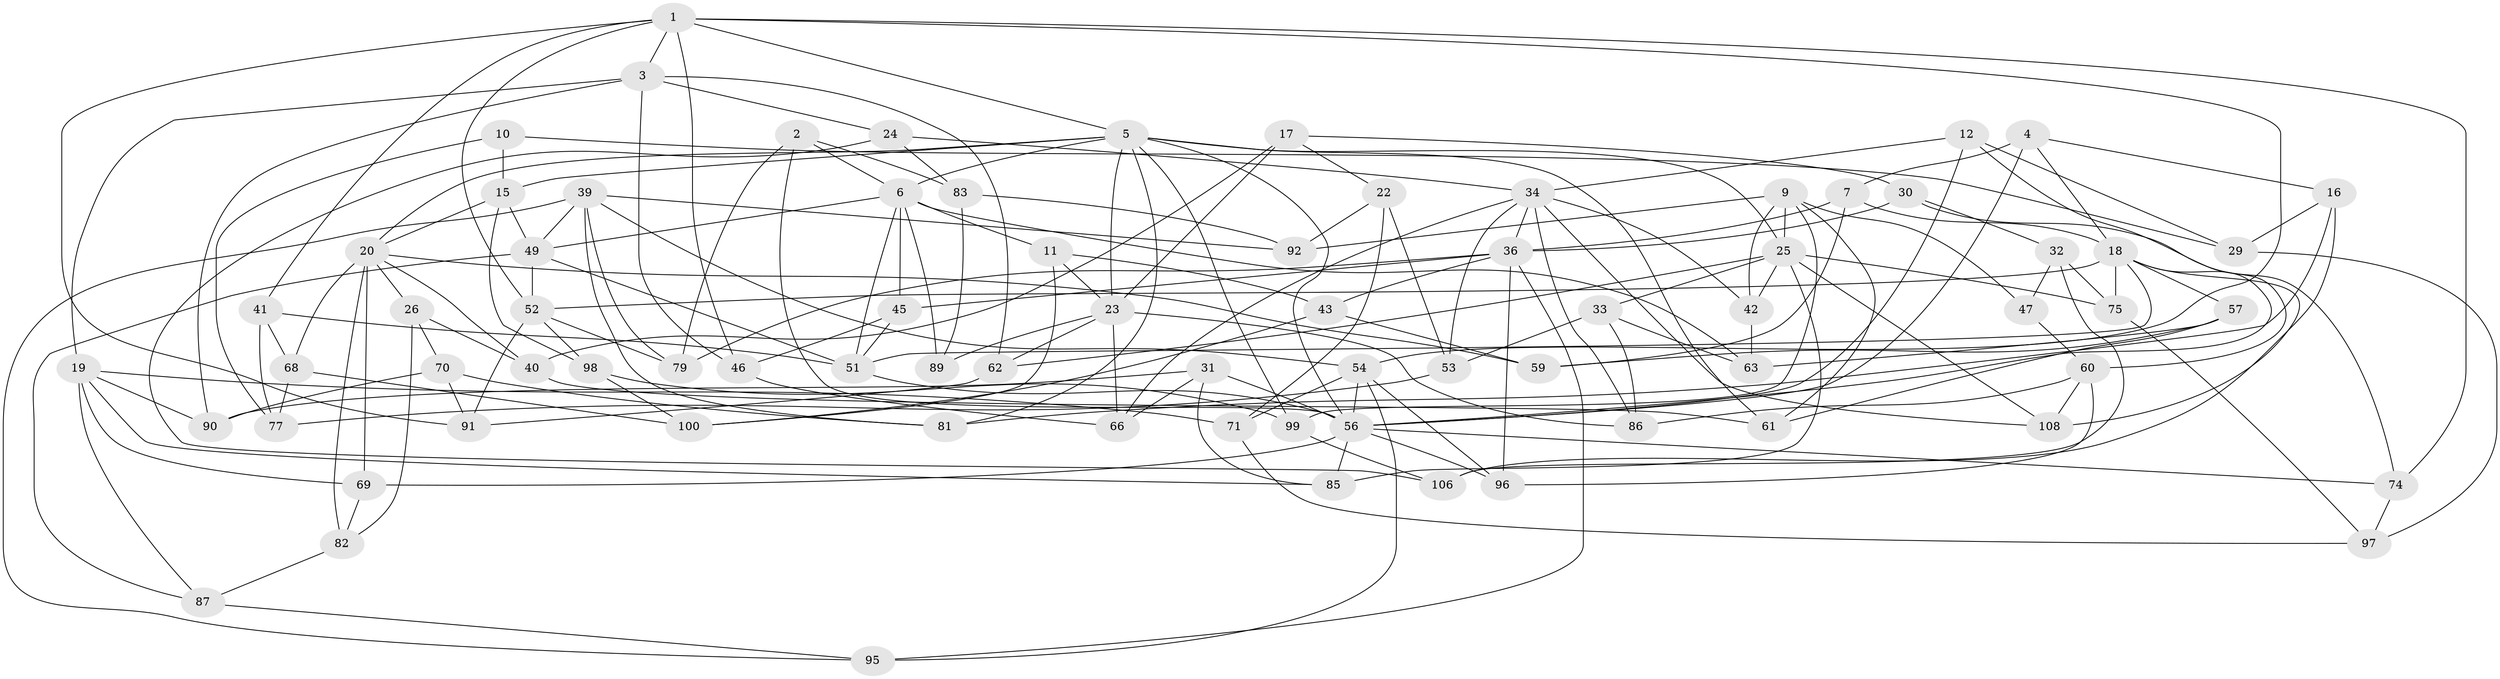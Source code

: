 // original degree distribution, {4: 1.0}
// Generated by graph-tools (version 1.1) at 2025/20/03/04/25 18:20:57]
// undirected, 76 vertices, 182 edges
graph export_dot {
graph [start="1"]
  node [color=gray90,style=filled];
  1 [super="+78+8"];
  2;
  3 [super="+21"];
  4;
  5 [super="+14+37+103"];
  6 [super="+13"];
  7;
  9 [super="+38"];
  10;
  11;
  12;
  15 [super="+35"];
  16;
  17;
  18 [super="+55"];
  19 [super="+44"];
  20 [super="+73"];
  22;
  23 [super="+28+27"];
  24;
  25 [super="+50+48"];
  26;
  29;
  30;
  31;
  32;
  33;
  34 [super="+107+105"];
  36 [super="+72"];
  39 [super="+58"];
  40;
  41;
  42;
  43;
  45;
  46;
  47;
  49 [super="+102"];
  51 [super="+67"];
  52 [super="+65"];
  53;
  54 [super="+94"];
  56 [super="+84+76+64"];
  57;
  59;
  60 [super="+80"];
  61;
  62;
  63;
  66;
  68;
  69;
  70;
  71;
  74;
  75;
  77;
  79;
  81;
  82;
  83;
  85;
  86;
  87;
  89;
  90;
  91;
  92;
  95;
  96;
  97;
  98;
  99;
  100;
  106;
  108;
  1 -- 46;
  1 -- 91;
  1 -- 3;
  1 -- 52;
  1 -- 54;
  1 -- 74;
  1 -- 41;
  1 -- 5;
  2 -- 79;
  2 -- 83;
  2 -- 6;
  2 -- 56;
  3 -- 90;
  3 -- 24;
  3 -- 62;
  3 -- 46;
  3 -- 19;
  4 -- 7;
  4 -- 16;
  4 -- 56;
  4 -- 18;
  5 -- 81;
  5 -- 61;
  5 -- 6;
  5 -- 56;
  5 -- 25;
  5 -- 23;
  5 -- 99;
  5 -- 15;
  5 -- 20;
  6 -- 49;
  6 -- 11;
  6 -- 63;
  6 -- 51;
  6 -- 89;
  6 -- 45;
  7 -- 59;
  7 -- 18;
  7 -- 36;
  9 -- 92;
  9 -- 99;
  9 -- 25;
  9 -- 42;
  9 -- 61;
  9 -- 47;
  10 -- 15 [weight=2];
  10 -- 77;
  10 -- 29;
  11 -- 100;
  11 -- 43;
  11 -- 23;
  12 -- 29;
  12 -- 56;
  12 -- 34;
  12 -- 60;
  15 -- 49;
  15 -- 98;
  15 -- 20;
  16 -- 81;
  16 -- 29;
  16 -- 106;
  17 -- 23;
  17 -- 22;
  17 -- 30;
  17 -- 40;
  18 -- 52;
  18 -- 75;
  18 -- 57;
  18 -- 51;
  18 -- 56;
  18 -- 108;
  19 -- 90;
  19 -- 69;
  19 -- 87;
  19 -- 85;
  19 -- 71;
  20 -- 26;
  20 -- 82;
  20 -- 40;
  20 -- 68;
  20 -- 69;
  20 -- 59;
  22 -- 71;
  22 -- 92;
  22 -- 53;
  23 -- 89 [weight=2];
  23 -- 66;
  23 -- 62;
  23 -- 86;
  24 -- 34;
  24 -- 83;
  24 -- 106;
  25 -- 85;
  25 -- 62;
  25 -- 33;
  25 -- 75;
  25 -- 42;
  25 -- 108;
  26 -- 70;
  26 -- 40;
  26 -- 82;
  29 -- 97;
  30 -- 74;
  30 -- 32;
  30 -- 36;
  31 -- 66;
  31 -- 85;
  31 -- 90;
  31 -- 56;
  32 -- 75;
  32 -- 47;
  32 -- 106;
  33 -- 53;
  33 -- 86;
  33 -- 63;
  34 -- 66;
  34 -- 42;
  34 -- 86;
  34 -- 108;
  34 -- 36;
  34 -- 53;
  36 -- 79;
  36 -- 96;
  36 -- 43;
  36 -- 45;
  36 -- 95;
  39 -- 95;
  39 -- 79;
  39 -- 81;
  39 -- 92;
  39 -- 54;
  39 -- 49;
  40 -- 61;
  41 -- 68;
  41 -- 77;
  41 -- 51;
  42 -- 63;
  43 -- 59;
  43 -- 100;
  45 -- 46;
  45 -- 51;
  46 -- 66;
  47 -- 60 [weight=2];
  49 -- 87;
  49 -- 51;
  49 -- 52;
  51 -- 56;
  52 -- 98;
  52 -- 91;
  52 -- 79;
  53 -- 77;
  54 -- 71;
  54 -- 56;
  54 -- 96;
  54 -- 95;
  56 -- 74;
  56 -- 69;
  56 -- 96;
  56 -- 85;
  57 -- 59;
  57 -- 63;
  57 -- 61;
  60 -- 96;
  60 -- 108;
  60 -- 86;
  62 -- 91;
  68 -- 100;
  68 -- 77;
  69 -- 82;
  70 -- 81;
  70 -- 90;
  70 -- 91;
  71 -- 97;
  74 -- 97;
  75 -- 97;
  82 -- 87;
  83 -- 89;
  83 -- 92;
  87 -- 95;
  98 -- 100;
  98 -- 99;
  99 -- 106;
}

